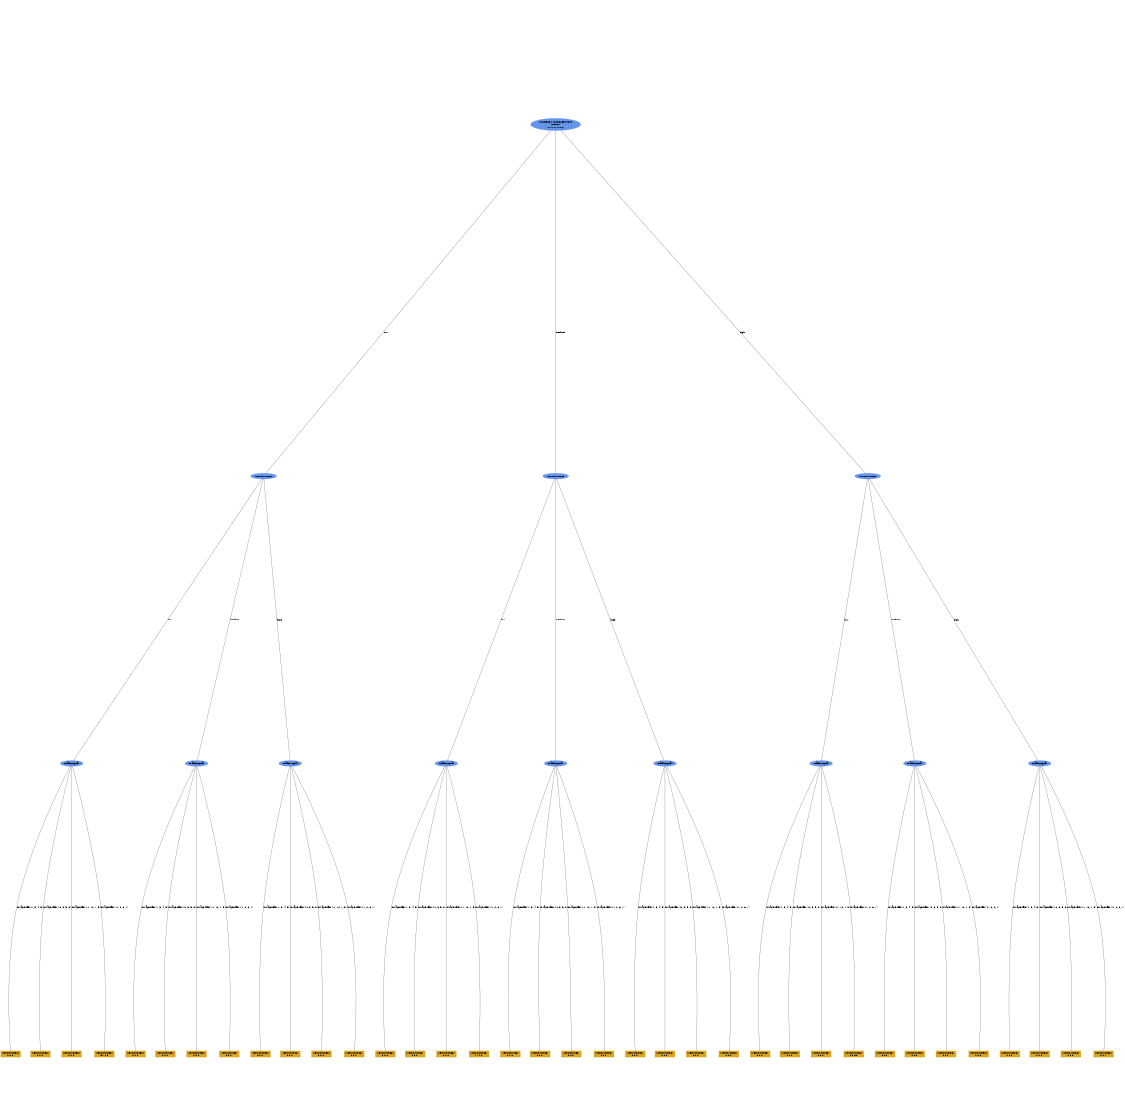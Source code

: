 digraph "DD" {
size = "7.5,10"
ratio=1.0;
center = true;
edge [dir = none];
{ rank = same; node [shape=ellipse, style=filled, color=cornflowerblue];"10070" [label="score=882.4629323984545\nN=250\nWest_out_seg1"];}
{ rank = same; node [shape=ellipse, style=filled, color=cornflowerblue];"10083" [label="West_out_seg0"];}
{ rank = same; node [shape=ellipse, style=filled, color=cornflowerblue];"10096" [label="West_out_seg0"];}
{ rank = same; node [shape=ellipse, style=filled, color=cornflowerblue];"10109" [label="West_out_seg0"];}
{ rank = same; node [shape=ellipse, style=filled, color=cornflowerblue];"10118" [label="TrafficSignal"];}
{ rank = same; node [shape=ellipse, style=filled, color=cornflowerblue];"10128" [label="TrafficSignal"];}
{ rank = same; node [shape=ellipse, style=filled, color=cornflowerblue];"10138" [label="TrafficSignal"];}
{ rank = same; node [shape=ellipse, style=filled, color=cornflowerblue];"10148" [label="TrafficSignal"];}
{ rank = same; node [shape=ellipse, style=filled, color=cornflowerblue];"10158" [label="TrafficSignal"];}
{ rank = same; node [shape=ellipse, style=filled, color=cornflowerblue];"10168" [label="TrafficSignal"];}
{ rank = same; node [shape=ellipse, style=filled, color=cornflowerblue];"10178" [label="TrafficSignal"];}
{ rank = same; node [shape=ellipse, style=filled, color=cornflowerblue];"10188" [label="TrafficSignal"];}
{ rank = same; node [shape=ellipse, style=filled, color=cornflowerblue];"10198" [label="TrafficSignal"];}
{ rank = same; node [shape=box, style=filled, color=goldenrod];"10119" [label="West_out_seg1\n0 0 0 "];}
{ rank = same; node [shape=box, style=filled, color=goldenrod];"10120" [label="West_out_seg1\n0 0 0 "];}
{ rank = same; node [shape=box, style=filled, color=goldenrod];"10121" [label="West_out_seg1\n0 0 0 "];}
{ rank = same; node [shape=box, style=filled, color=goldenrod];"10122" [label="West_out_seg1\n197 2 3 "];}
{ rank = same; node [shape=box, style=filled, color=goldenrod];"10129" [label="West_out_seg1\n0 0 0 "];}
{ rank = same; node [shape=box, style=filled, color=goldenrod];"10130" [label="West_out_seg1\n0 0 0 "];}
{ rank = same; node [shape=box, style=filled, color=goldenrod];"10131" [label="West_out_seg1\n0 0 0 "];}
{ rank = same; node [shape=box, style=filled, color=goldenrod];"10132" [label="West_out_seg1\n0 0 0 "];}
{ rank = same; node [shape=box, style=filled, color=goldenrod];"10139" [label="West_out_seg1\n0 0 0 "];}
{ rank = same; node [shape=box, style=filled, color=goldenrod];"10140" [label="West_out_seg1\n0 0 0 "];}
{ rank = same; node [shape=box, style=filled, color=goldenrod];"10141" [label="West_out_seg1\n0 0 0 "];}
{ rank = same; node [shape=box, style=filled, color=goldenrod];"10142" [label="West_out_seg1\n0 0 0 "];}
{ rank = same; node [shape=box, style=filled, color=goldenrod];"10149" [label="West_out_seg1\n0 0 0 "];}
{ rank = same; node [shape=box, style=filled, color=goldenrod];"10150" [label="West_out_seg1\n0 0 0 "];}
{ rank = same; node [shape=box, style=filled, color=goldenrod];"10151" [label="West_out_seg1\n0 0 0 "];}
{ rank = same; node [shape=box, style=filled, color=goldenrod];"10152" [label="West_out_seg1\n1 14 2 "];}
{ rank = same; node [shape=box, style=filled, color=goldenrod];"10159" [label="West_out_seg1\n0 0 0 "];}
{ rank = same; node [shape=box, style=filled, color=goldenrod];"10160" [label="West_out_seg1\n0 0 0 "];}
{ rank = same; node [shape=box, style=filled, color=goldenrod];"10161" [label="West_out_seg1\n0 0 0 "];}
{ rank = same; node [shape=box, style=filled, color=goldenrod];"10162" [label="West_out_seg1\n0 0 0 "];}
{ rank = same; node [shape=box, style=filled, color=goldenrod];"10169" [label="West_out_seg1\n0 0 0 "];}
{ rank = same; node [shape=box, style=filled, color=goldenrod];"10170" [label="West_out_seg1\n0 0 0 "];}
{ rank = same; node [shape=box, style=filled, color=goldenrod];"10171" [label="West_out_seg1\n0 0 0 "];}
{ rank = same; node [shape=box, style=filled, color=goldenrod];"10172" [label="West_out_seg1\n0 0 0 "];}
{ rank = same; node [shape=box, style=filled, color=goldenrod];"10179" [label="West_out_seg1\n0 0 0 "];}
{ rank = same; node [shape=box, style=filled, color=goldenrod];"10180" [label="West_out_seg1\n0 0 0 "];}
{ rank = same; node [shape=box, style=filled, color=goldenrod];"10181" [label="West_out_seg1\n0 0 0 "];}
{ rank = same; node [shape=box, style=filled, color=goldenrod];"10182" [label="West_out_seg1\n0 0 28 "];}
{ rank = same; node [shape=box, style=filled, color=goldenrod];"10189" [label="West_out_seg1\n0 0 0 "];}
{ rank = same; node [shape=box, style=filled, color=goldenrod];"10190" [label="West_out_seg1\n0 0 0 "];}
{ rank = same; node [shape=box, style=filled, color=goldenrod];"10191" [label="West_out_seg1\n0 0 0 "];}
{ rank = same; node [shape=box, style=filled, color=goldenrod];"10192" [label="West_out_seg1\n0 0 2 "];}
{ rank = same; node [shape=box, style=filled, color=goldenrod];"10199" [label="West_out_seg1\n0 0 0 "];}
{ rank = same; node [shape=box, style=filled, color=goldenrod];"10200" [label="West_out_seg1\n0 0 0 "];}
{ rank = same; node [shape=box, style=filled, color=goldenrod];"10201" [label="West_out_seg1\n0 0 0 "];}
{ rank = same; node [shape=box, style=filled, color=goldenrod];"10202" [label="West_out_seg1\n0 0 1 "];}
"10070" -> "10083" [label = "low"];
"10070" -> "10096" [label = "medium"];
"10070" -> "10109" [label = "high"];
"10083" -> "10118" [label = "low"];
"10083" -> "10128" [label = "medium"];
"10083" -> "10138" [label = "high"];
"10096" -> "10148" [label = "low"];
"10096" -> "10158" [label = "medium"];
"10096" -> "10168" [label = "high"];
"10109" -> "10178" [label = "low"];
"10109" -> "10188" [label = "medium"];
"10109" -> "10198" [label = "high"];
"10118" -> "10119" [label = "ArrayBuffer(1, 3, 4, 5)"];
"10118" -> "10120" [label = "ArrayBuffer(10, 3, 5, 8)"];
"10118" -> "10121" [label = "ArrayBuffer(11, 12, 7, 9)"];
"10118" -> "10122" [label = "ArrayBuffer(11, 2, 6, 7)"];
"10128" -> "10129" [label = "ArrayBuffer(1, 3, 4, 5)"];
"10128" -> "10130" [label = "ArrayBuffer(10, 3, 5, 8)"];
"10128" -> "10131" [label = "ArrayBuffer(11, 12, 7, 9)"];
"10128" -> "10132" [label = "ArrayBuffer(11, 2, 6, 7)"];
"10138" -> "10139" [label = "ArrayBuffer(1, 3, 4, 5)"];
"10138" -> "10140" [label = "ArrayBuffer(10, 3, 5, 8)"];
"10138" -> "10141" [label = "ArrayBuffer(11, 12, 7, 9)"];
"10138" -> "10142" [label = "ArrayBuffer(11, 2, 6, 7)"];
"10148" -> "10149" [label = "ArrayBuffer(1, 3, 4, 5)"];
"10148" -> "10150" [label = "ArrayBuffer(10, 3, 5, 8)"];
"10148" -> "10151" [label = "ArrayBuffer(11, 12, 7, 9)"];
"10148" -> "10152" [label = "ArrayBuffer(11, 2, 6, 7)"];
"10158" -> "10159" [label = "ArrayBuffer(1, 3, 4, 5)"];
"10158" -> "10160" [label = "ArrayBuffer(10, 3, 5, 8)"];
"10158" -> "10161" [label = "ArrayBuffer(11, 12, 7, 9)"];
"10158" -> "10162" [label = "ArrayBuffer(11, 2, 6, 7)"];
"10168" -> "10169" [label = "ArrayBuffer(1, 3, 4, 5)"];
"10168" -> "10170" [label = "ArrayBuffer(10, 3, 5, 8)"];
"10168" -> "10171" [label = "ArrayBuffer(11, 12, 7, 9)"];
"10168" -> "10172" [label = "ArrayBuffer(11, 2, 6, 7)"];
"10178" -> "10179" [label = "ArrayBuffer(1, 3, 4, 5)"];
"10178" -> "10180" [label = "ArrayBuffer(10, 3, 5, 8)"];
"10178" -> "10181" [label = "ArrayBuffer(11, 12, 7, 9)"];
"10178" -> "10182" [label = "ArrayBuffer(11, 2, 6, 7)"];
"10188" -> "10189" [label = "ArrayBuffer(1, 3, 4, 5)"];
"10188" -> "10190" [label = "ArrayBuffer(10, 3, 5, 8)"];
"10188" -> "10191" [label = "ArrayBuffer(11, 12, 7, 9)"];
"10188" -> "10192" [label = "ArrayBuffer(11, 2, 6, 7)"];
"10198" -> "10199" [label = "ArrayBuffer(1, 3, 4, 5)"];
"10198" -> "10200" [label = "ArrayBuffer(10, 3, 5, 8)"];
"10198" -> "10201" [label = "ArrayBuffer(11, 12, 7, 9)"];
"10198" -> "10202" [label = "ArrayBuffer(11, 2, 6, 7)"];

}